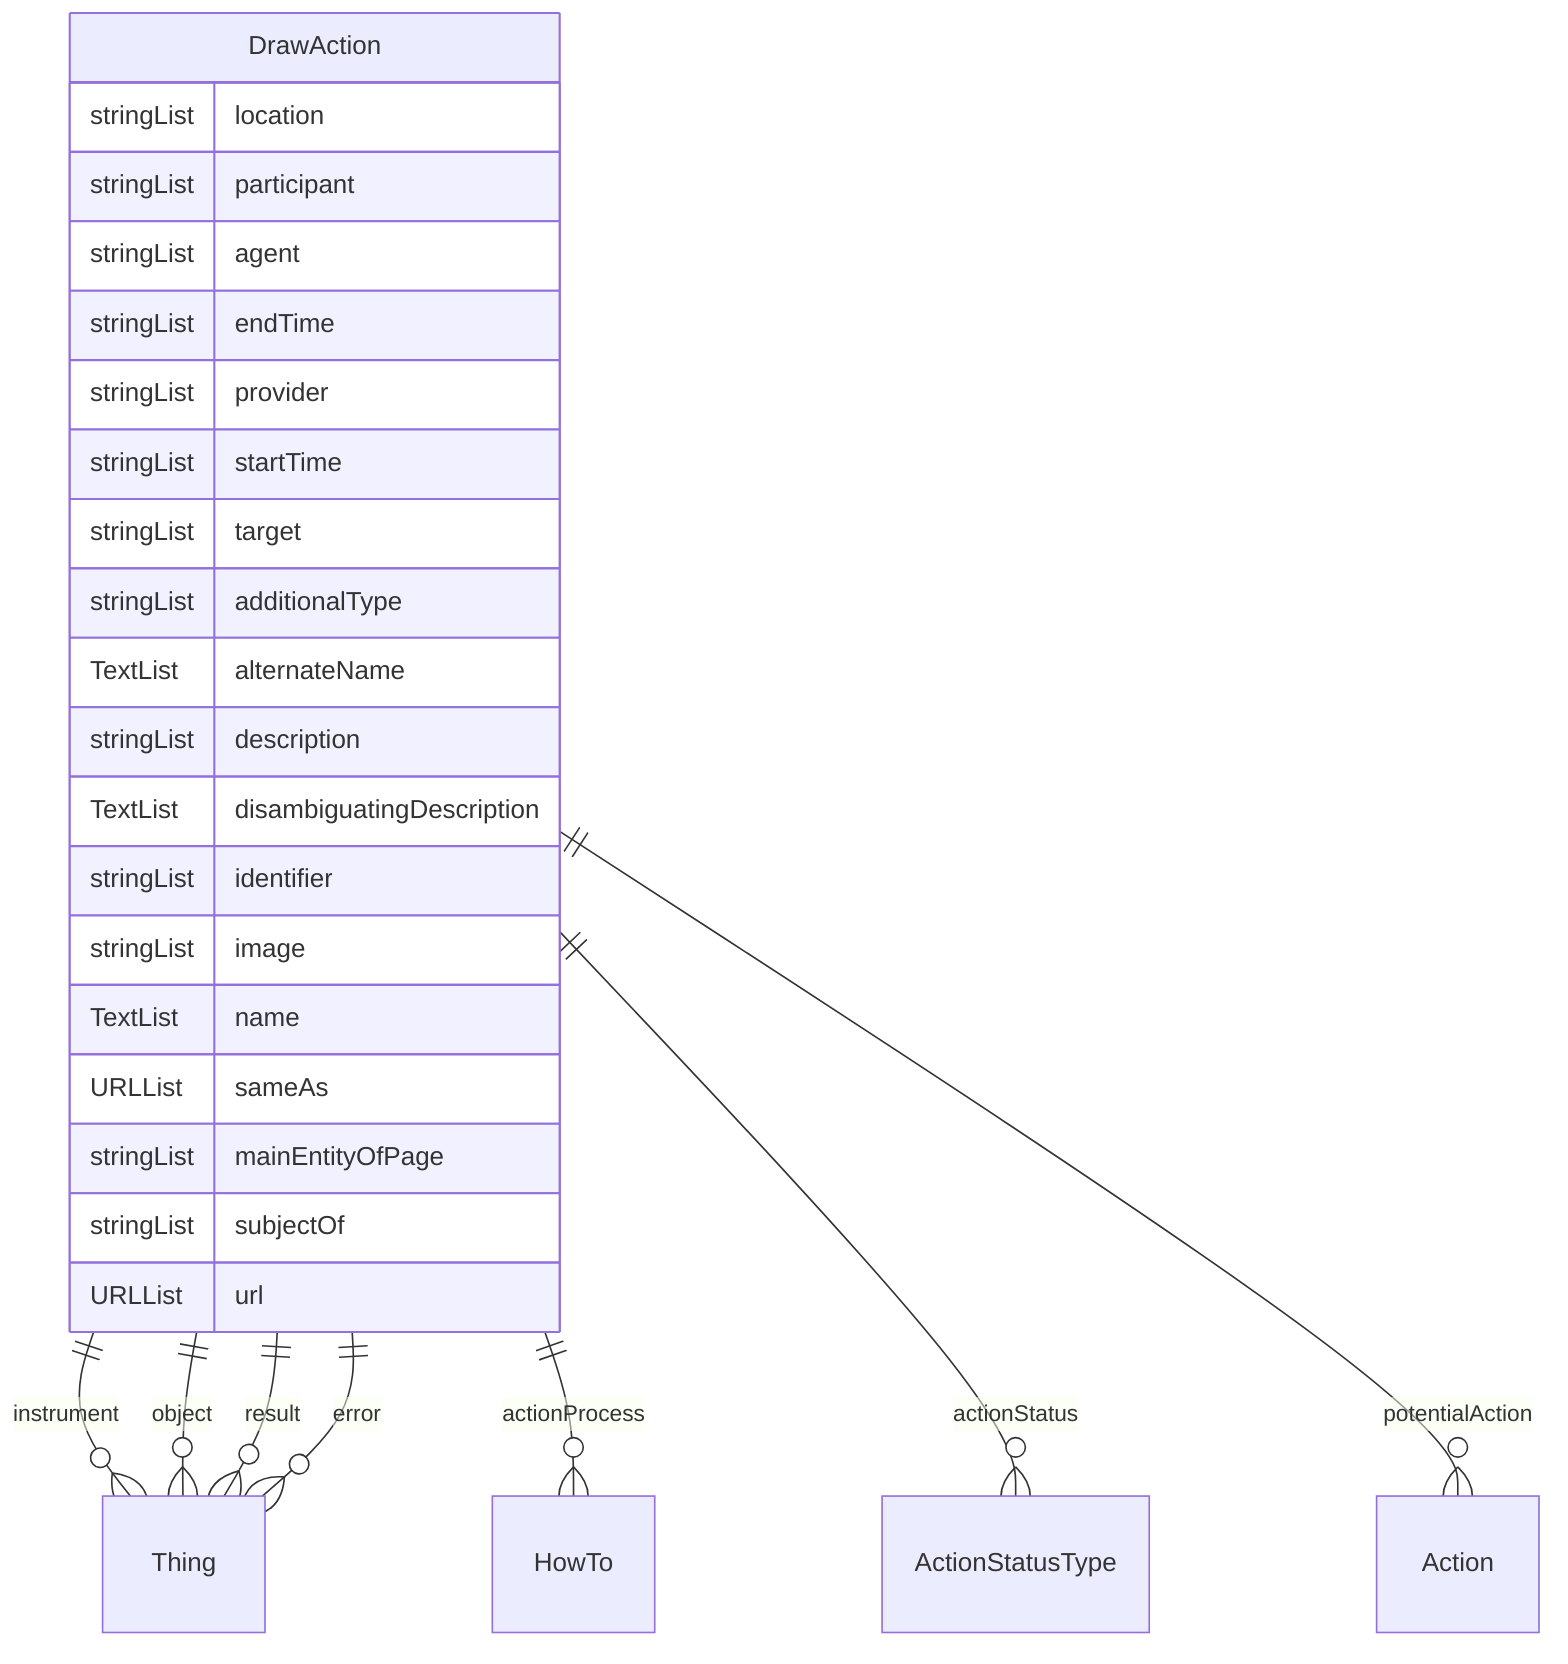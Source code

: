 erDiagram
DrawAction {
    stringList location  
    stringList participant  
    stringList agent  
    stringList endTime  
    stringList provider  
    stringList startTime  
    stringList target  
    stringList additionalType  
    TextList alternateName  
    stringList description  
    TextList disambiguatingDescription  
    stringList identifier  
    stringList image  
    TextList name  
    URLList sameAs  
    stringList mainEntityOfPage  
    stringList subjectOf  
    URLList url  
}

DrawAction ||--}o Thing : "instrument"
DrawAction ||--}o Thing : "object"
DrawAction ||--}o Thing : "result"
DrawAction ||--}o HowTo : "actionProcess"
DrawAction ||--}o ActionStatusType : "actionStatus"
DrawAction ||--}o Thing : "error"
DrawAction ||--}o Action : "potentialAction"